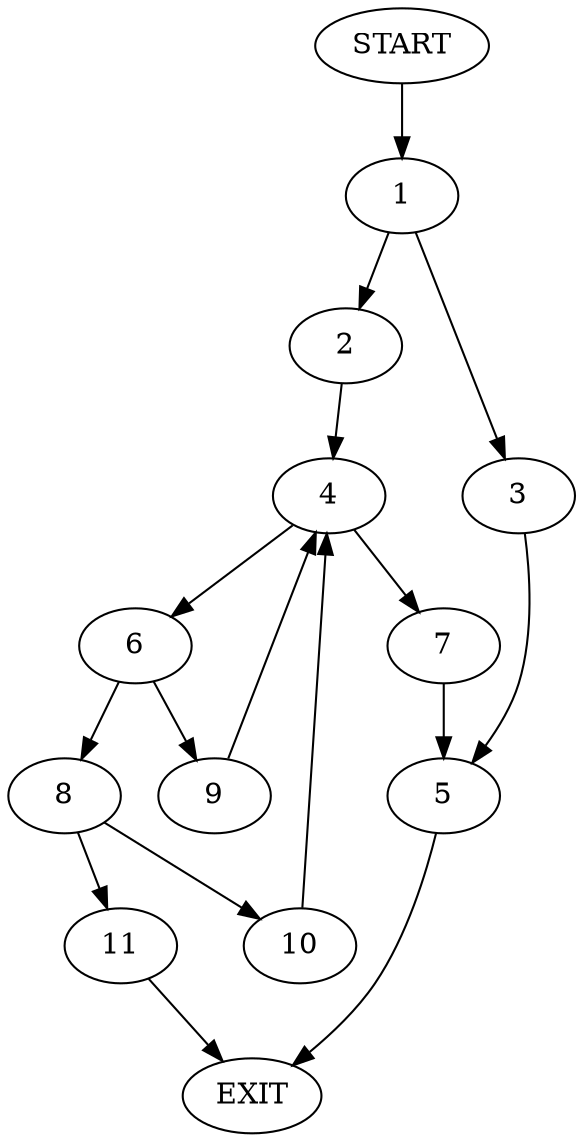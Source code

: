 digraph {
0 [label="START"]
12 [label="EXIT"]
0 -> 1
1 -> 2
1 -> 3
2 -> 4
3 -> 5
4 -> 6
4 -> 7
6 -> 8
6 -> 9
7 -> 5
8 -> 10
8 -> 11
9 -> 4
10 -> 4
11 -> 12
5 -> 12
}
